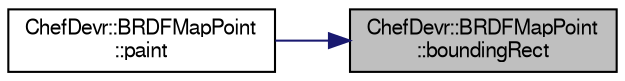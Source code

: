 digraph "ChefDevr::BRDFMapPoint::boundingRect"
{
 // LATEX_PDF_SIZE
  edge [fontname="FreeSans",fontsize="10",labelfontname="FreeSans",labelfontsize="10"];
  node [fontname="FreeSans",fontsize="10",shape=record];
  rankdir="RL";
  Node7 [label="ChefDevr::BRDFMapPoint\l::boundingRect",height=0.2,width=0.4,color="black", fillcolor="grey75", style="filled", fontcolor="black",tooltip="Override of base class QGraphicsItem's fuction : boundingRect."];
  Node7 -> Node8 [dir="back",color="midnightblue",fontsize="10",style="solid",fontname="FreeSans"];
  Node8 [label="ChefDevr::BRDFMapPoint\l::paint",height=0.2,width=0.4,color="black", fillcolor="white", style="filled",URL="$class_chef_devr_1_1_b_r_d_f_map_point.html#ac3bed3cd53a4355f1812fce25caff7f7",tooltip="Override of base class QGraphicsItem's fuction : paint."];
}
